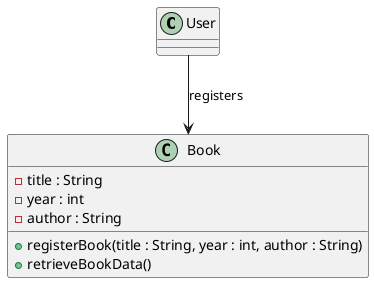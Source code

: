 @startuml
class User {
}

class Book {
  -title : String
  -year : int
  -author : String
  +registerBook(title : String, year : int, author : String)
  +retrieveBookData()
}

User --> Book: registers
@enduml
